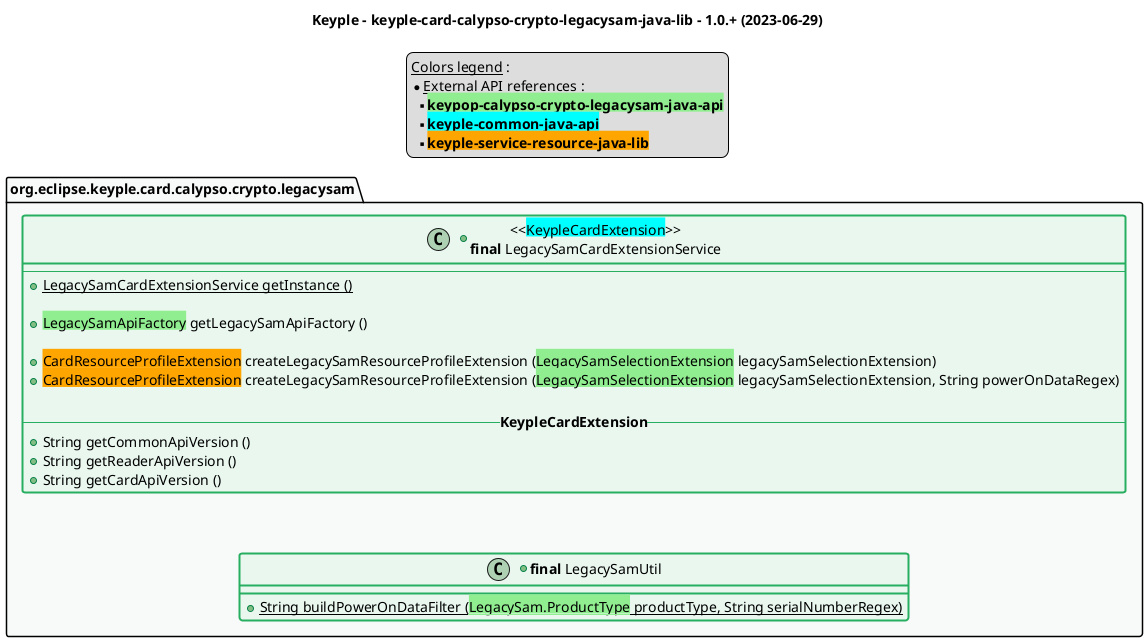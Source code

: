 @startuml
title
    Keyple - keyple-card-calypso-crypto-legacysam-java-lib - 1.0.+ (2023-06-29)
end title

' == THEME ==

'Couleurs issues de : https://htmlcolorcodes.com/fr/tableau-de-couleur/tableau-de-couleur-design-plat/
!define C_GREY1 F8F9F9
!define C_GREY2 F2F3F4
!define C_GREY3 E5E7E9
!define C_GREY4 D7DBDD
!define C_GREY5 CACFD2
!define C_GREY6 BDC3C7
!define C_LINK 3498DB
!define C_USE 27AE60

' -- Styles that don't work with new version of plantuml --
skinparam stereotypeABorderColor #A9DCDF
skinparam stereotypeIBorderColor #B4A7E5
skinparam stereotypeCBorderColor #ADD1B2
skinparam stereotypeEBorderColor #EB93DF
' -- END --

skinparam ClassBorderThickness 2
skinparam ArrowThickness 2

' Yellow
skinparam ClassBackgroundColor #FEFECE
skinparam ClassBorderColor #D4AC0D
' Red
skinparam ClassBackgroundColor<<red>> #FDEDEC
skinparam ClassBorderColor<<red>> #E74C3C
hide <<red>> stereotype
' Purple
skinparam ClassBackgroundColor<<purple>> #F4ECF7
skinparam ClassBorderColor<<purple>> #8E44AD
hide <<purple>> stereotype
' blue
skinparam ClassBackgroundColor<<blue>> #EBF5FB
skinparam ClassBorderColor<<blue>> #3498DB
hide <<blue>> stereotype
' Green
skinparam ClassBackgroundColor<<green>> #E9F7EF
skinparam ClassBorderColor<<green>> #27AE60
hide <<green>> stereotype
' Grey
skinparam ClassBackgroundColor<<grey>> #EAECEE
skinparam ClassBorderColor<<grey>> #2C3E50
hide <<grey>> stereotype

' == CONTENT ==

legend top
    __Colors legend__ :
    * __External API references__ :
    ** <back:lightgreen>**keypop-calypso-crypto-legacysam-java-api**</back>
    ** <back:cyan>**keyple-common-java-api**</back>
    ** <back:orange>**keyple-service-resource-java-lib**</back>
end legend

package "org.eclipse.keyple.card.calypso.crypto.legacysam" as legacysam {
    +class "<<<back:cyan>KeypleCardExtension</back>>>\n**final** LegacySamCardExtensionService" as LegacySamCardExtensionService <<green>> {
        --
        +{static} LegacySamCardExtensionService getInstance ()

        +<back:lightgreen>LegacySamApiFactory</back> getLegacySamApiFactory ()

        +<back:orange>CardResourceProfileExtension</back> createLegacySamResourceProfileExtension (<back:lightgreen>LegacySamSelectionExtension</back> legacySamSelectionExtension)
        +<back:orange>CardResourceProfileExtension</back> createLegacySamResourceProfileExtension (<back:lightgreen>LegacySamSelectionExtension</back> legacySamSelectionExtension, String powerOnDataRegex)

        -- **KeypleCardExtension** --
        +String getCommonApiVersion ()
        +String getReaderApiVersion ()
        +String getCardApiVersion ()
    }
    +class "**final** LegacySamUtil" as LegacySamUtil <<green>> {
        +{static} String buildPowerOnDataFilter (<back:lightgreen>LegacySam.ProductType</back> productType, String serialNumberRegex)
    }
}

' Associations

' == LAYOUT ==

LegacySamCardExtensionService -[hidden]- LegacySamUtil

' == STYLE ==

package legacysam #C_GREY1 {}

@enduml